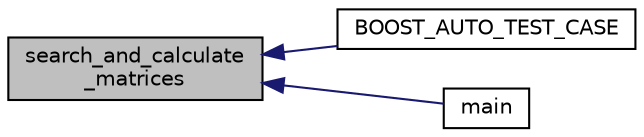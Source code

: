 digraph "search_and_calculate_matrices"
{
 // INTERACTIVE_SVG=YES
  edge [fontname="Helvetica",fontsize="10",labelfontname="Helvetica",labelfontsize="10"];
  node [fontname="Helvetica",fontsize="10",shape=record];
  rankdir="LR";
  Node65 [label="search_and_calculate\l_matrices",height=0.2,width=0.4,color="black", fillcolor="grey75", style="filled", fontcolor="black"];
  Node65 -> Node66 [dir="back",color="midnightblue",fontsize="10",style="solid",fontname="Helvetica"];
  Node66 [label="BOOST_AUTO_TEST_CASE",height=0.2,width=0.4,color="black", fillcolor="white", style="filled",URL="$unit__tests_8cpp.html#abaa5cfce54c23a33c409b73075478ea0"];
  Node65 -> Node67 [dir="back",color="midnightblue",fontsize="10",style="solid",fontname="Helvetica"];
  Node67 [label="main",height=0.2,width=0.4,color="black", fillcolor="white", style="filled",URL="$main_8cpp.html#ae66f6b31b5ad750f1fe042a706a4e3d4"];
}
